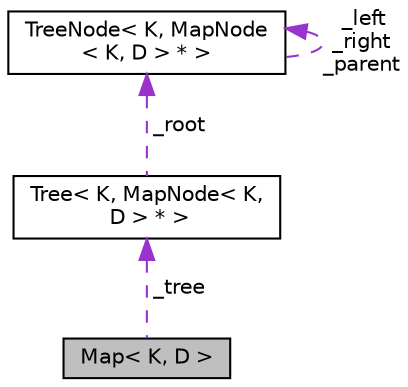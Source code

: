 digraph "Map&lt; K, D &gt;"
{
 // INTERACTIVE_SVG=YES
  edge [fontname="Helvetica",fontsize="10",labelfontname="Helvetica",labelfontsize="10"];
  node [fontname="Helvetica",fontsize="10",shape=record];
  Node1 [label="Map\< K, D \>",height=0.2,width=0.4,color="black", fillcolor="grey75", style="filled" fontcolor="black"];
  Node2 -> Node1 [dir="back",color="darkorchid3",fontsize="10",style="dashed",label=" _tree" ,fontname="Helvetica"];
  Node2 [label="Tree\< K, MapNode\< K,\l D \> * \>",height=0.2,width=0.4,color="black", fillcolor="white", style="filled",URL="$class_tree.html"];
  Node3 -> Node2 [dir="back",color="darkorchid3",fontsize="10",style="dashed",label=" _root" ,fontname="Helvetica"];
  Node3 [label="TreeNode\< K, MapNode\l\< K, D \> * \>",height=0.2,width=0.4,color="black", fillcolor="white", style="filled",URL="$class_tree_node.html"];
  Node3 -> Node3 [dir="back",color="darkorchid3",fontsize="10",style="dashed",label=" _left\n_right\n_parent" ,fontname="Helvetica"];
}
